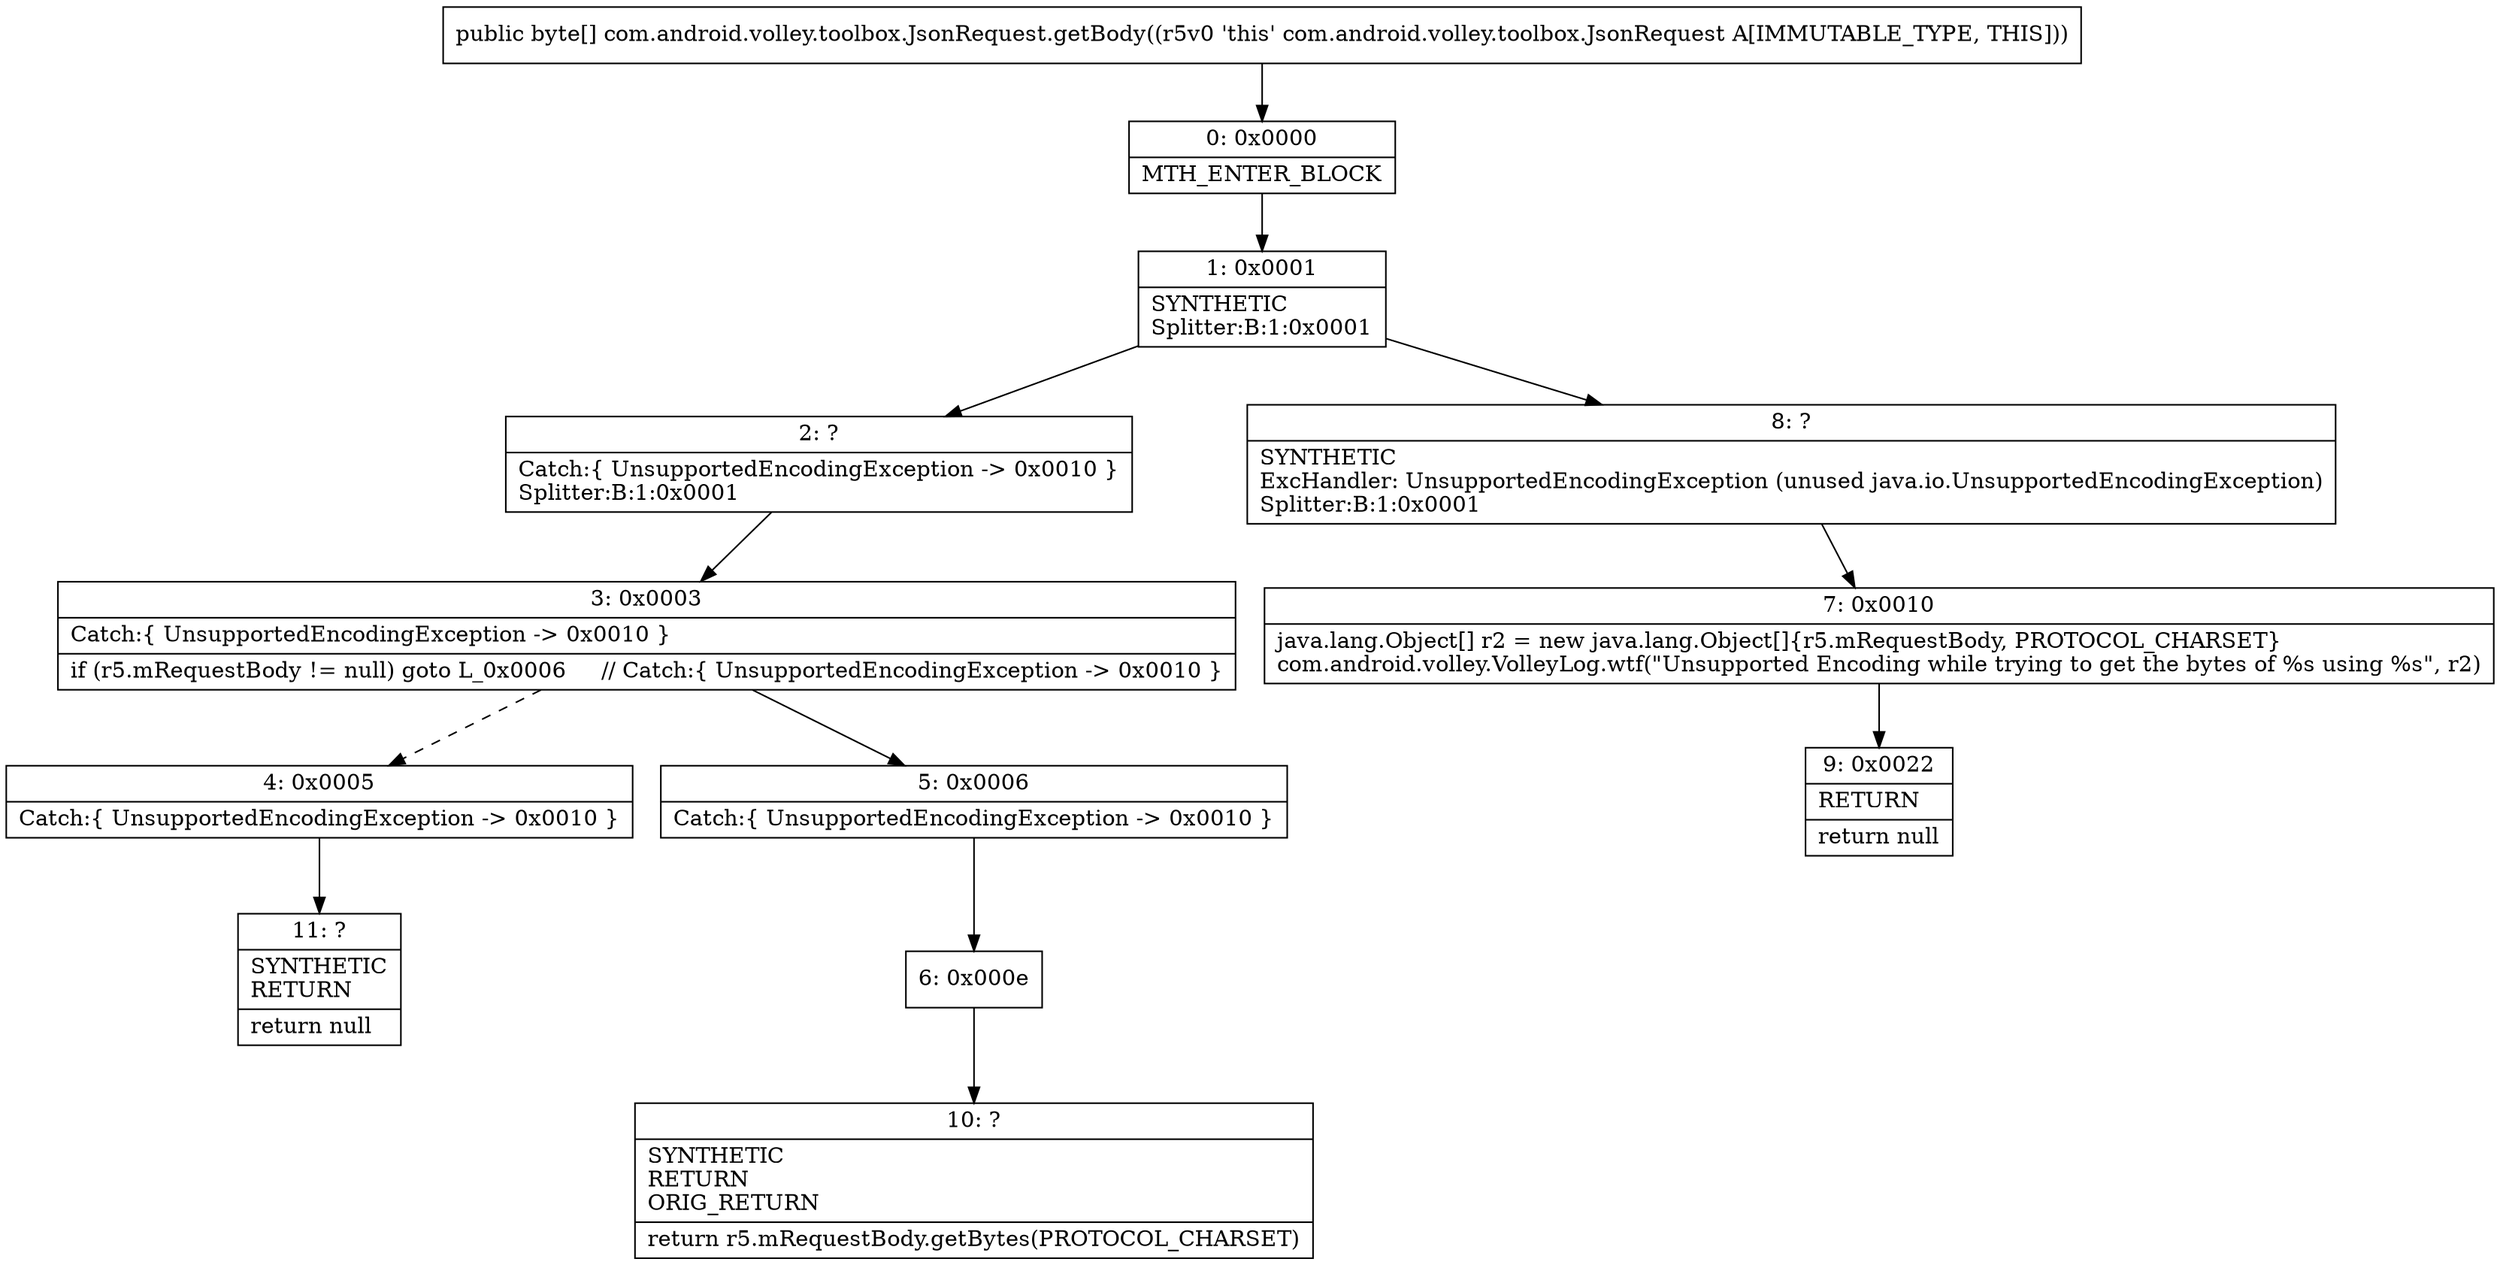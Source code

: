 digraph "CFG forcom.android.volley.toolbox.JsonRequest.getBody()[B" {
Node_0 [shape=record,label="{0\:\ 0x0000|MTH_ENTER_BLOCK\l}"];
Node_1 [shape=record,label="{1\:\ 0x0001|SYNTHETIC\lSplitter:B:1:0x0001\l}"];
Node_2 [shape=record,label="{2\:\ ?|Catch:\{ UnsupportedEncodingException \-\> 0x0010 \}\lSplitter:B:1:0x0001\l}"];
Node_3 [shape=record,label="{3\:\ 0x0003|Catch:\{ UnsupportedEncodingException \-\> 0x0010 \}\l|if (r5.mRequestBody != null) goto L_0x0006     \/\/ Catch:\{ UnsupportedEncodingException \-\> 0x0010 \}\l}"];
Node_4 [shape=record,label="{4\:\ 0x0005|Catch:\{ UnsupportedEncodingException \-\> 0x0010 \}\l}"];
Node_5 [shape=record,label="{5\:\ 0x0006|Catch:\{ UnsupportedEncodingException \-\> 0x0010 \}\l}"];
Node_6 [shape=record,label="{6\:\ 0x000e}"];
Node_7 [shape=record,label="{7\:\ 0x0010|java.lang.Object[] r2 = new java.lang.Object[]\{r5.mRequestBody, PROTOCOL_CHARSET\}\lcom.android.volley.VolleyLog.wtf(\"Unsupported Encoding while trying to get the bytes of %s using %s\", r2)\l}"];
Node_8 [shape=record,label="{8\:\ ?|SYNTHETIC\lExcHandler: UnsupportedEncodingException (unused java.io.UnsupportedEncodingException)\lSplitter:B:1:0x0001\l}"];
Node_9 [shape=record,label="{9\:\ 0x0022|RETURN\l|return null\l}"];
Node_10 [shape=record,label="{10\:\ ?|SYNTHETIC\lRETURN\lORIG_RETURN\l|return r5.mRequestBody.getBytes(PROTOCOL_CHARSET)\l}"];
Node_11 [shape=record,label="{11\:\ ?|SYNTHETIC\lRETURN\l|return null\l}"];
MethodNode[shape=record,label="{public byte[] com.android.volley.toolbox.JsonRequest.getBody((r5v0 'this' com.android.volley.toolbox.JsonRequest A[IMMUTABLE_TYPE, THIS])) }"];
MethodNode -> Node_0;
Node_0 -> Node_1;
Node_1 -> Node_2;
Node_1 -> Node_8;
Node_2 -> Node_3;
Node_3 -> Node_4[style=dashed];
Node_3 -> Node_5;
Node_4 -> Node_11;
Node_5 -> Node_6;
Node_6 -> Node_10;
Node_7 -> Node_9;
Node_8 -> Node_7;
}

